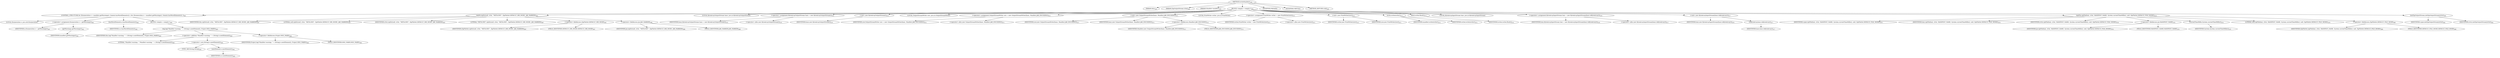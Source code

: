 digraph "writeManifest" {  
"820" [label = <(METHOD,writeManifest)<SUB>459</SUB>> ]
"45" [label = <(PARAM,this)<SUB>459</SUB>> ]
"821" [label = <(PARAM,ZipOutputStream zOut)<SUB>459</SUB>> ]
"822" [label = <(PARAM,Manifest manifest)<SUB>459</SUB>> ]
"823" [label = <(BLOCK,&lt;empty&gt;,&lt;empty&gt;)<SUB>460</SUB>> ]
"824" [label = <(CONTROL_STRUCTURE,for (Enumeration e = manifest.getWarnings(); Some(e.hasMoreElements()); ),for (Enumeration e = manifest.getWarnings(); Some(e.hasMoreElements()); ))<SUB>461</SUB>> ]
"825" [label = <(LOCAL,Enumeration e: java.util.Enumeration)> ]
"826" [label = <(&lt;operator&gt;.assignment,Enumeration e = getWarnings())<SUB>461</SUB>> ]
"827" [label = <(IDENTIFIER,e,Enumeration e = getWarnings())<SUB>461</SUB>> ]
"828" [label = <(getWarnings,getWarnings())<SUB>461</SUB>> ]
"829" [label = <(IDENTIFIER,manifest,getWarnings())<SUB>461</SUB>> ]
"830" [label = <(hasMoreElements,e.hasMoreElements())<SUB>462</SUB>> ]
"831" [label = <(IDENTIFIER,e,e.hasMoreElements())<SUB>462</SUB>> ]
"832" [label = <(BLOCK,&lt;empty&gt;,&lt;empty&gt;)<SUB>462</SUB>> ]
"833" [label = <(log,log(&quot;Manifest warning: &quot; + (String) e.nextElement(), Project.MSG_WARN))<SUB>463</SUB>> ]
"44" [label = <(IDENTIFIER,this,log(&quot;Manifest warning: &quot; + (String) e.nextElement(), Project.MSG_WARN))<SUB>463</SUB>> ]
"834" [label = <(&lt;operator&gt;.addition,&quot;Manifest warning: &quot; + (String) e.nextElement())<SUB>463</SUB>> ]
"835" [label = <(LITERAL,&quot;Manifest warning: &quot;,&quot;Manifest warning: &quot; + (String) e.nextElement())<SUB>463</SUB>> ]
"836" [label = <(&lt;operator&gt;.cast,(String) e.nextElement())<SUB>463</SUB>> ]
"837" [label = <(TYPE_REF,String,String)<SUB>463</SUB>> ]
"838" [label = <(nextElement,e.nextElement())<SUB>463</SUB>> ]
"839" [label = <(IDENTIFIER,e,e.nextElement())<SUB>463</SUB>> ]
"840" [label = <(&lt;operator&gt;.fieldAccess,Project.MSG_WARN)<SUB>464</SUB>> ]
"841" [label = <(IDENTIFIER,Project,log(&quot;Manifest warning: &quot; + (String) e.nextElement(), Project.MSG_WARN))<SUB>464</SUB>> ]
"842" [label = <(FIELD_IDENTIFIER,MSG_WARN,MSG_WARN)<SUB>464</SUB>> ]
"843" [label = <(zipDir,zipDir(null, zOut, &quot;META-INF/&quot;, ZipFileSet.DEFAULT_DIR_MODE, JAR_MARKER))<SUB>467</SUB>> ]
"46" [label = <(IDENTIFIER,this,zipDir(null, zOut, &quot;META-INF/&quot;, ZipFileSet.DEFAULT_DIR_MODE, JAR_MARKER))<SUB>467</SUB>> ]
"844" [label = <(LITERAL,null,zipDir(null, zOut, &quot;META-INF/&quot;, ZipFileSet.DEFAULT_DIR_MODE, JAR_MARKER))<SUB>467</SUB>> ]
"845" [label = <(IDENTIFIER,zOut,zipDir(null, zOut, &quot;META-INF/&quot;, ZipFileSet.DEFAULT_DIR_MODE, JAR_MARKER))<SUB>467</SUB>> ]
"846" [label = <(LITERAL,&quot;META-INF/&quot;,zipDir(null, zOut, &quot;META-INF/&quot;, ZipFileSet.DEFAULT_DIR_MODE, JAR_MARKER))<SUB>467</SUB>> ]
"847" [label = <(&lt;operator&gt;.fieldAccess,ZipFileSet.DEFAULT_DIR_MODE)<SUB>467</SUB>> ]
"848" [label = <(IDENTIFIER,ZipFileSet,zipDir(null, zOut, &quot;META-INF/&quot;, ZipFileSet.DEFAULT_DIR_MODE, JAR_MARKER))<SUB>467</SUB>> ]
"849" [label = <(FIELD_IDENTIFIER,DEFAULT_DIR_MODE,DEFAULT_DIR_MODE)<SUB>467</SUB>> ]
"850" [label = <(&lt;operator&gt;.fieldAccess,Jar.JAR_MARKER)<SUB>468</SUB>> ]
"851" [label = <(IDENTIFIER,Jar,zipDir(null, zOut, &quot;META-INF/&quot;, ZipFileSet.DEFAULT_DIR_MODE, JAR_MARKER))<SUB>468</SUB>> ]
"852" [label = <(FIELD_IDENTIFIER,JAR_MARKER,JAR_MARKER)<SUB>468</SUB>> ]
"48" [label = <(LOCAL,ByteArrayOutputStream baos: java.io.ByteArrayOutputStream)> ]
"853" [label = <(&lt;operator&gt;.assignment,ByteArrayOutputStream baos = new ByteArrayOutputStream())<SUB>470</SUB>> ]
"854" [label = <(IDENTIFIER,baos,ByteArrayOutputStream baos = new ByteArrayOutputStream())<SUB>470</SUB>> ]
"855" [label = <(&lt;operator&gt;.alloc,new ByteArrayOutputStream())<SUB>470</SUB>> ]
"856" [label = <(&lt;init&gt;,new ByteArrayOutputStream())<SUB>470</SUB>> ]
"47" [label = <(IDENTIFIER,baos,new ByteArrayOutputStream())<SUB>470</SUB>> ]
"50" [label = <(LOCAL,OutputStreamWriter osw: java.io.OutputStreamWriter)> ]
"857" [label = <(&lt;operator&gt;.assignment,OutputStreamWriter osw = new OutputStreamWriter(baos, Manifest.JAR_ENCODING))<SUB>471</SUB>> ]
"858" [label = <(IDENTIFIER,osw,OutputStreamWriter osw = new OutputStreamWriter(baos, Manifest.JAR_ENCODING))<SUB>471</SUB>> ]
"859" [label = <(&lt;operator&gt;.alloc,new OutputStreamWriter(baos, Manifest.JAR_ENCODING))<SUB>471</SUB>> ]
"860" [label = <(&lt;init&gt;,new OutputStreamWriter(baos, Manifest.JAR_ENCODING))<SUB>471</SUB>> ]
"49" [label = <(IDENTIFIER,osw,new OutputStreamWriter(baos, Manifest.JAR_ENCODING))<SUB>471</SUB>> ]
"861" [label = <(IDENTIFIER,baos,new OutputStreamWriter(baos, Manifest.JAR_ENCODING))<SUB>471</SUB>> ]
"862" [label = <(&lt;operator&gt;.fieldAccess,Manifest.JAR_ENCODING)<SUB>471</SUB>> ]
"863" [label = <(IDENTIFIER,Manifest,new OutputStreamWriter(baos, Manifest.JAR_ENCODING))<SUB>471</SUB>> ]
"864" [label = <(FIELD_IDENTIFIER,JAR_ENCODING,JAR_ENCODING)<SUB>471</SUB>> ]
"52" [label = <(LOCAL,PrintWriter writer: java.io.PrintWriter)> ]
"865" [label = <(&lt;operator&gt;.assignment,PrintWriter writer = new PrintWriter(osw))<SUB>472</SUB>> ]
"866" [label = <(IDENTIFIER,writer,PrintWriter writer = new PrintWriter(osw))<SUB>472</SUB>> ]
"867" [label = <(&lt;operator&gt;.alloc,new PrintWriter(osw))<SUB>472</SUB>> ]
"868" [label = <(&lt;init&gt;,new PrintWriter(osw))<SUB>472</SUB>> ]
"51" [label = <(IDENTIFIER,writer,new PrintWriter(osw))<SUB>472</SUB>> ]
"869" [label = <(IDENTIFIER,osw,new PrintWriter(osw))<SUB>472</SUB>> ]
"870" [label = <(write,write(writer))<SUB>473</SUB>> ]
"871" [label = <(IDENTIFIER,manifest,write(writer))<SUB>473</SUB>> ]
"872" [label = <(IDENTIFIER,writer,write(writer))<SUB>473</SUB>> ]
"873" [label = <(flush,writer.flush())<SUB>474</SUB>> ]
"874" [label = <(IDENTIFIER,writer,writer.flush())<SUB>474</SUB>> ]
"54" [label = <(LOCAL,ByteArrayInputStream bais: java.io.ByteArrayInputStream)> ]
"875" [label = <(&lt;operator&gt;.assignment,ByteArrayInputStream bais = new ByteArrayInputStream(baos.toByteArray()))<SUB>476</SUB>> ]
"876" [label = <(IDENTIFIER,bais,ByteArrayInputStream bais = new ByteArrayInputStream(baos.toByteArray()))<SUB>476</SUB>> ]
"877" [label = <(&lt;operator&gt;.alloc,new ByteArrayInputStream(baos.toByteArray()))<SUB>477</SUB>> ]
"878" [label = <(&lt;init&gt;,new ByteArrayInputStream(baos.toByteArray()))<SUB>477</SUB>> ]
"53" [label = <(IDENTIFIER,bais,new ByteArrayInputStream(baos.toByteArray()))<SUB>476</SUB>> ]
"879" [label = <(toByteArray,baos.toByteArray())<SUB>477</SUB>> ]
"880" [label = <(IDENTIFIER,baos,baos.toByteArray())<SUB>477</SUB>> ]
"881" [label = <(zipFile,zipFile(bais, zOut, MANIFEST_NAME, System.currentTimeMillis(), null, ZipFileSet.DEFAULT_FILE_MODE))<SUB>478</SUB>> ]
"882" [label = <(IDENTIFIER,super,zipFile(bais, zOut, MANIFEST_NAME, System.currentTimeMillis(), null, ZipFileSet.DEFAULT_FILE_MODE))<SUB>478</SUB>> ]
"883" [label = <(IDENTIFIER,bais,zipFile(bais, zOut, MANIFEST_NAME, System.currentTimeMillis(), null, ZipFileSet.DEFAULT_FILE_MODE))<SUB>478</SUB>> ]
"884" [label = <(IDENTIFIER,zOut,zipFile(bais, zOut, MANIFEST_NAME, System.currentTimeMillis(), null, ZipFileSet.DEFAULT_FILE_MODE))<SUB>478</SUB>> ]
"885" [label = <(&lt;operator&gt;.fieldAccess,Jar.MANIFEST_NAME)<SUB>478</SUB>> ]
"886" [label = <(IDENTIFIER,Jar,zipFile(bais, zOut, MANIFEST_NAME, System.currentTimeMillis(), null, ZipFileSet.DEFAULT_FILE_MODE))<SUB>478</SUB>> ]
"887" [label = <(FIELD_IDENTIFIER,MANIFEST_NAME,MANIFEST_NAME)<SUB>478</SUB>> ]
"888" [label = <(currentTimeMillis,System.currentTimeMillis())<SUB>479</SUB>> ]
"889" [label = <(IDENTIFIER,System,System.currentTimeMillis())<SUB>479</SUB>> ]
"890" [label = <(LITERAL,null,zipFile(bais, zOut, MANIFEST_NAME, System.currentTimeMillis(), null, ZipFileSet.DEFAULT_FILE_MODE))<SUB>479</SUB>> ]
"891" [label = <(&lt;operator&gt;.fieldAccess,ZipFileSet.DEFAULT_FILE_MODE)<SUB>480</SUB>> ]
"892" [label = <(IDENTIFIER,ZipFileSet,zipFile(bais, zOut, MANIFEST_NAME, System.currentTimeMillis(), null, ZipFileSet.DEFAULT_FILE_MODE))<SUB>480</SUB>> ]
"893" [label = <(FIELD_IDENTIFIER,DEFAULT_FILE_MODE,DEFAULT_FILE_MODE)<SUB>480</SUB>> ]
"894" [label = <(initZipOutputStream,initZipOutputStream(zOut))<SUB>481</SUB>> ]
"895" [label = <(IDENTIFIER,super,initZipOutputStream(zOut))<SUB>481</SUB>> ]
"896" [label = <(IDENTIFIER,zOut,initZipOutputStream(zOut))<SUB>481</SUB>> ]
"897" [label = <(MODIFIER,PRIVATE)> ]
"898" [label = <(MODIFIER,VIRTUAL)> ]
"899" [label = <(METHOD_RETURN,void)<SUB>459</SUB>> ]
  "820" -> "45" 
  "820" -> "821" 
  "820" -> "822" 
  "820" -> "823" 
  "820" -> "897" 
  "820" -> "898" 
  "820" -> "899" 
  "823" -> "824" 
  "823" -> "843" 
  "823" -> "48" 
  "823" -> "853" 
  "823" -> "856" 
  "823" -> "50" 
  "823" -> "857" 
  "823" -> "860" 
  "823" -> "52" 
  "823" -> "865" 
  "823" -> "868" 
  "823" -> "870" 
  "823" -> "873" 
  "823" -> "54" 
  "823" -> "875" 
  "823" -> "878" 
  "823" -> "881" 
  "823" -> "894" 
  "824" -> "825" 
  "824" -> "826" 
  "824" -> "830" 
  "824" -> "832" 
  "826" -> "827" 
  "826" -> "828" 
  "828" -> "829" 
  "830" -> "831" 
  "832" -> "833" 
  "833" -> "44" 
  "833" -> "834" 
  "833" -> "840" 
  "834" -> "835" 
  "834" -> "836" 
  "836" -> "837" 
  "836" -> "838" 
  "838" -> "839" 
  "840" -> "841" 
  "840" -> "842" 
  "843" -> "46" 
  "843" -> "844" 
  "843" -> "845" 
  "843" -> "846" 
  "843" -> "847" 
  "843" -> "850" 
  "847" -> "848" 
  "847" -> "849" 
  "850" -> "851" 
  "850" -> "852" 
  "853" -> "854" 
  "853" -> "855" 
  "856" -> "47" 
  "857" -> "858" 
  "857" -> "859" 
  "860" -> "49" 
  "860" -> "861" 
  "860" -> "862" 
  "862" -> "863" 
  "862" -> "864" 
  "865" -> "866" 
  "865" -> "867" 
  "868" -> "51" 
  "868" -> "869" 
  "870" -> "871" 
  "870" -> "872" 
  "873" -> "874" 
  "875" -> "876" 
  "875" -> "877" 
  "878" -> "53" 
  "878" -> "879" 
  "879" -> "880" 
  "881" -> "882" 
  "881" -> "883" 
  "881" -> "884" 
  "881" -> "885" 
  "881" -> "888" 
  "881" -> "890" 
  "881" -> "891" 
  "885" -> "886" 
  "885" -> "887" 
  "888" -> "889" 
  "891" -> "892" 
  "891" -> "893" 
  "894" -> "895" 
  "894" -> "896" 
}
